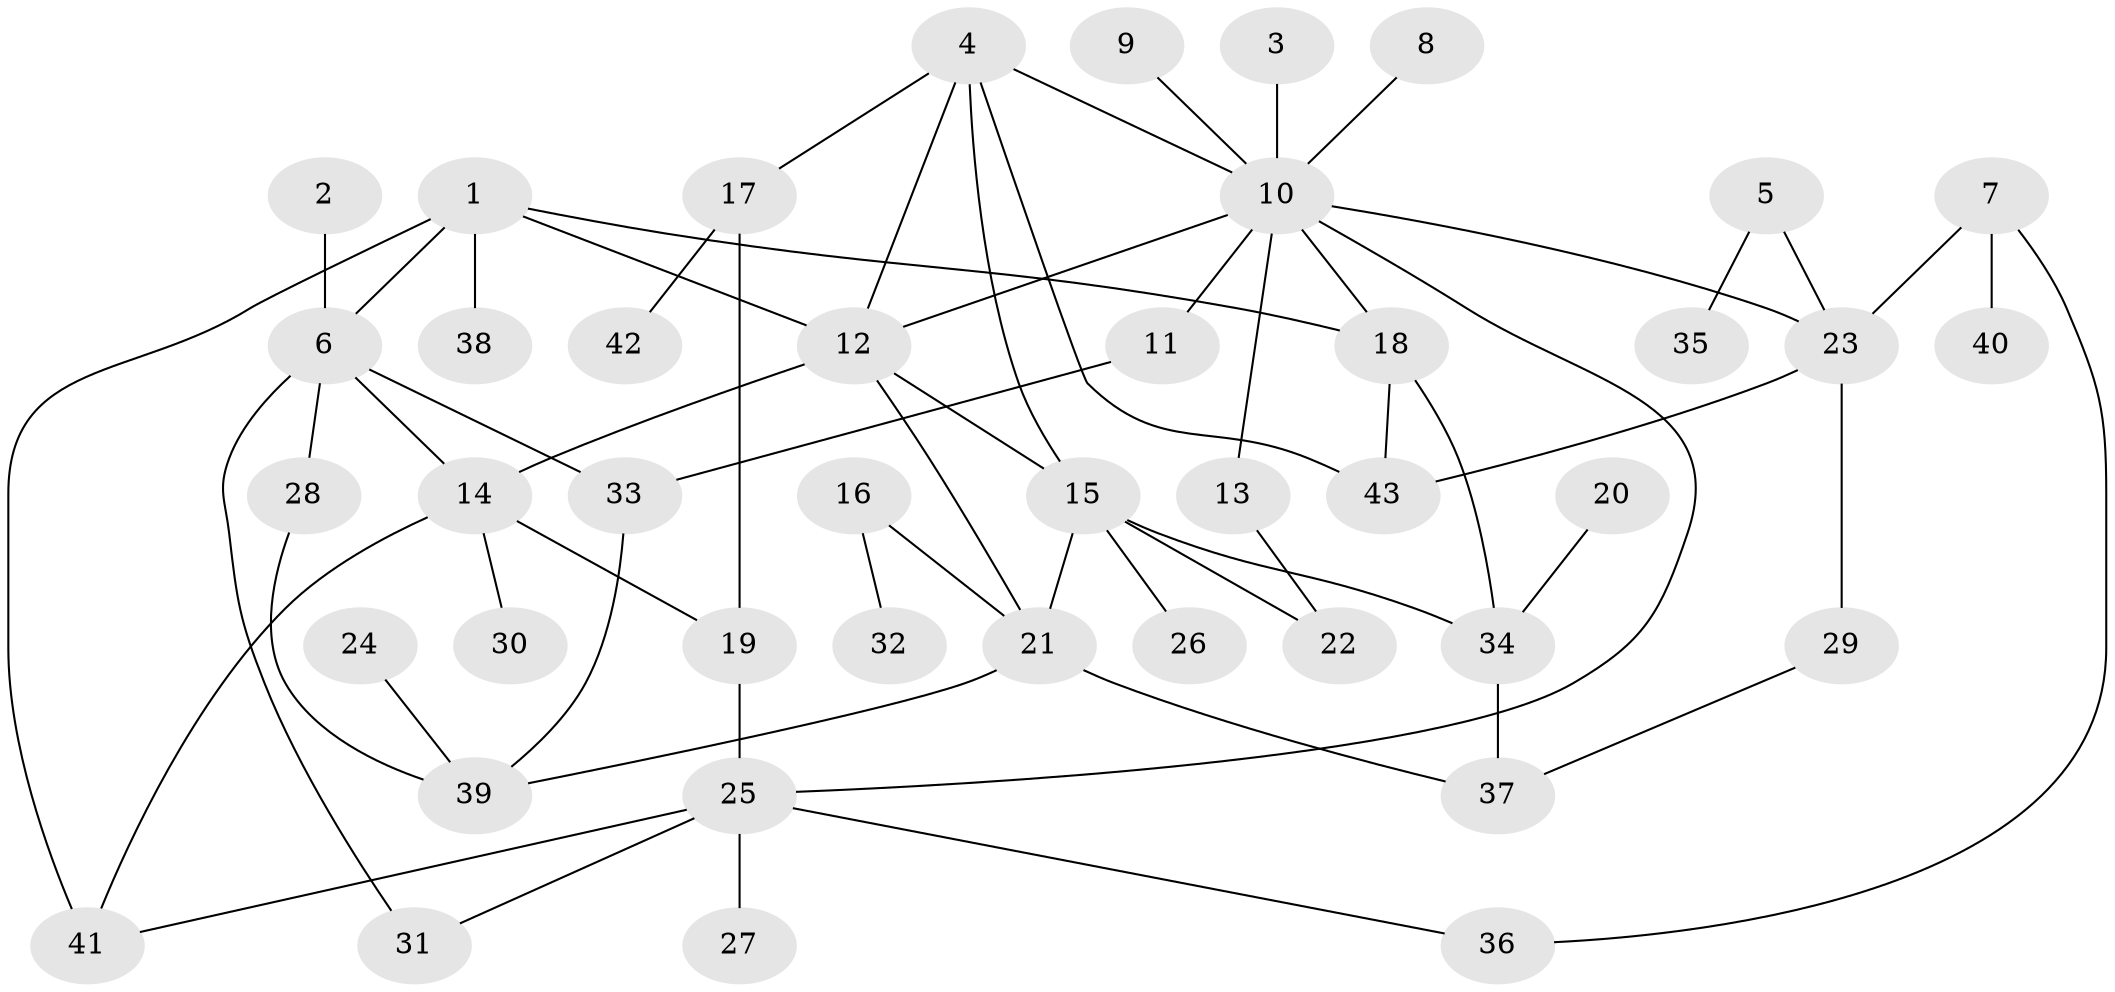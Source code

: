 // original degree distribution, {6: 0.047058823529411764, 8: 0.047058823529411764, 1: 0.4823529411764706, 3: 0.09411764705882353, 5: 0.058823529411764705, 2: 0.21176470588235294, 12: 0.011764705882352941, 4: 0.047058823529411764}
// Generated by graph-tools (version 1.1) at 2025/36/03/04/25 23:36:49]
// undirected, 43 vertices, 62 edges
graph export_dot {
  node [color=gray90,style=filled];
  1;
  2;
  3;
  4;
  5;
  6;
  7;
  8;
  9;
  10;
  11;
  12;
  13;
  14;
  15;
  16;
  17;
  18;
  19;
  20;
  21;
  22;
  23;
  24;
  25;
  26;
  27;
  28;
  29;
  30;
  31;
  32;
  33;
  34;
  35;
  36;
  37;
  38;
  39;
  40;
  41;
  42;
  43;
  1 -- 6 [weight=1.0];
  1 -- 12 [weight=1.0];
  1 -- 18 [weight=1.0];
  1 -- 38 [weight=1.0];
  1 -- 41 [weight=1.0];
  2 -- 6 [weight=1.0];
  3 -- 10 [weight=1.0];
  4 -- 10 [weight=1.0];
  4 -- 12 [weight=1.0];
  4 -- 15 [weight=1.0];
  4 -- 17 [weight=1.0];
  4 -- 43 [weight=1.0];
  5 -- 23 [weight=1.0];
  5 -- 35 [weight=1.0];
  6 -- 14 [weight=1.0];
  6 -- 28 [weight=1.0];
  6 -- 31 [weight=1.0];
  6 -- 33 [weight=1.0];
  7 -- 23 [weight=1.0];
  7 -- 36 [weight=1.0];
  7 -- 40 [weight=1.0];
  8 -- 10 [weight=1.0];
  9 -- 10 [weight=1.0];
  10 -- 11 [weight=1.0];
  10 -- 12 [weight=1.0];
  10 -- 13 [weight=1.0];
  10 -- 18 [weight=1.0];
  10 -- 23 [weight=1.0];
  10 -- 25 [weight=1.0];
  11 -- 33 [weight=1.0];
  12 -- 14 [weight=2.0];
  12 -- 15 [weight=1.0];
  12 -- 21 [weight=1.0];
  13 -- 22 [weight=1.0];
  14 -- 19 [weight=1.0];
  14 -- 30 [weight=1.0];
  14 -- 41 [weight=1.0];
  15 -- 21 [weight=1.0];
  15 -- 22 [weight=1.0];
  15 -- 26 [weight=1.0];
  15 -- 34 [weight=1.0];
  16 -- 21 [weight=1.0];
  16 -- 32 [weight=1.0];
  17 -- 19 [weight=1.0];
  17 -- 42 [weight=1.0];
  18 -- 34 [weight=1.0];
  18 -- 43 [weight=1.0];
  19 -- 25 [weight=1.0];
  20 -- 34 [weight=1.0];
  21 -- 37 [weight=1.0];
  21 -- 39 [weight=1.0];
  23 -- 29 [weight=1.0];
  23 -- 43 [weight=1.0];
  24 -- 39 [weight=1.0];
  25 -- 27 [weight=1.0];
  25 -- 31 [weight=1.0];
  25 -- 36 [weight=1.0];
  25 -- 41 [weight=1.0];
  28 -- 39 [weight=1.0];
  29 -- 37 [weight=1.0];
  33 -- 39 [weight=1.0];
  34 -- 37 [weight=1.0];
}
